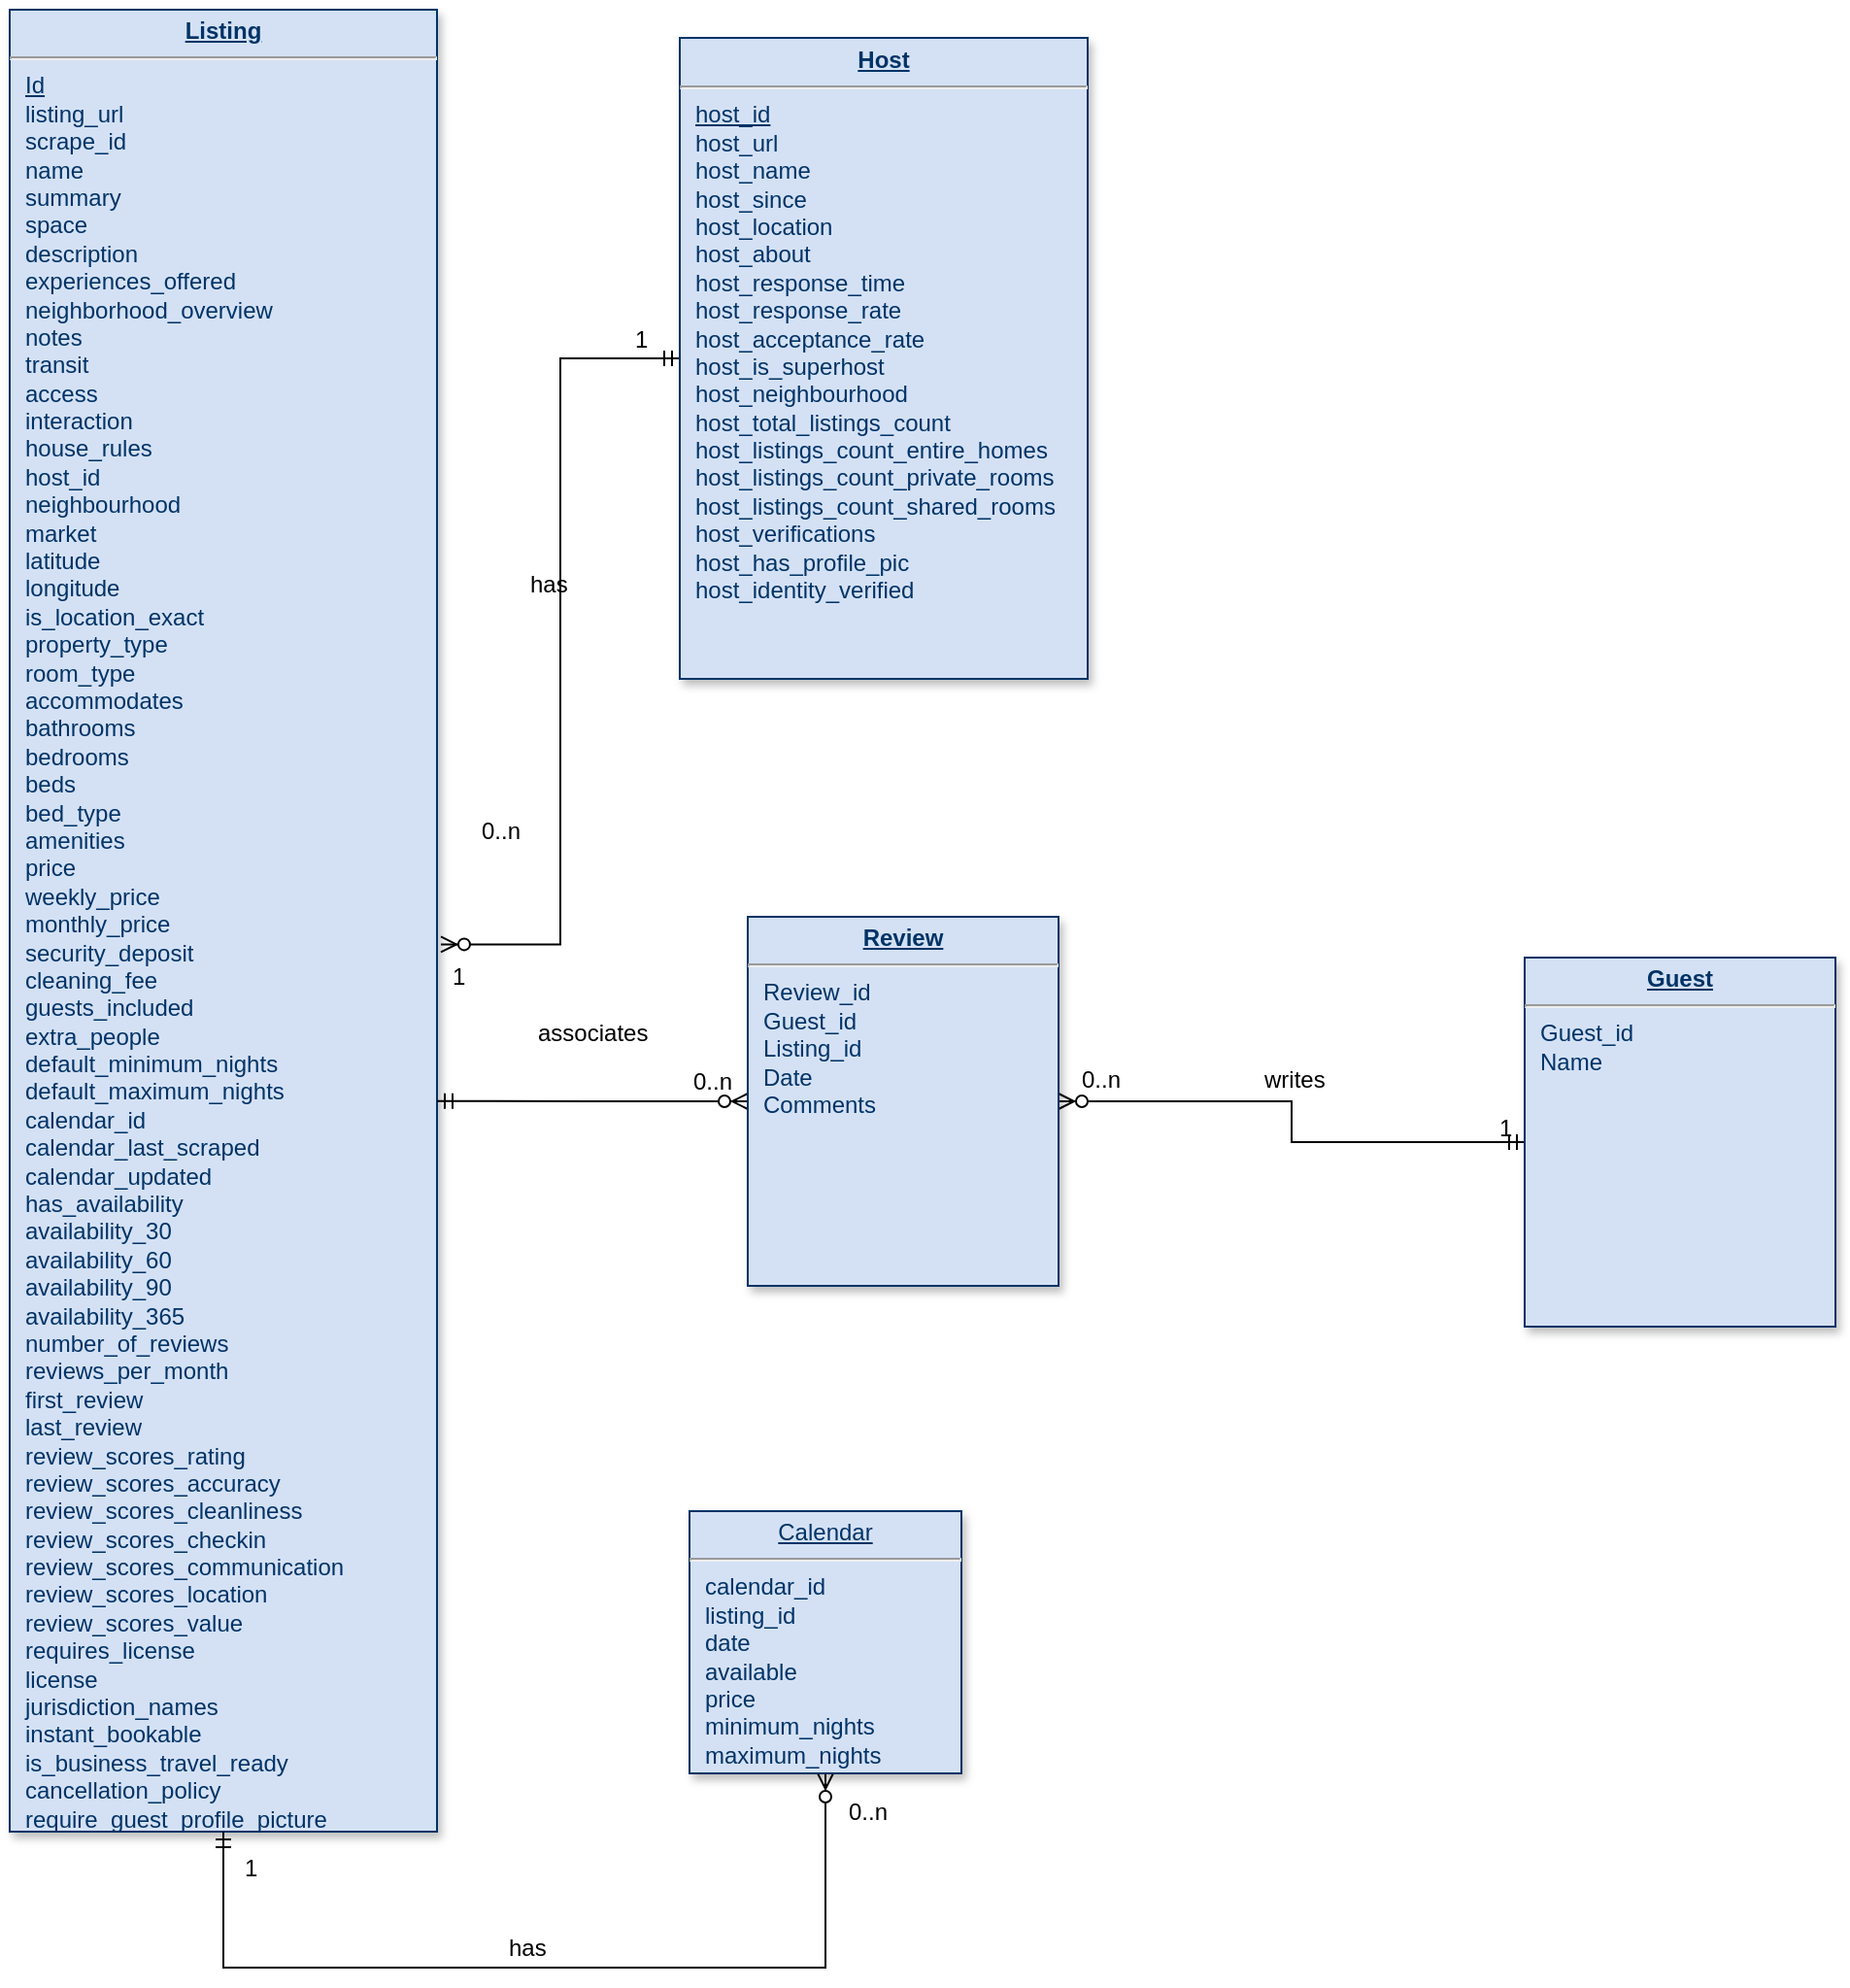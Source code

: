 <mxfile pages="1" version="11.2.2" type="github"><diagram name="Page-1" id="efa7a0a1-bf9b-a30e-e6df-94a7791c09e9"><mxGraphModel dx="1239" dy="192" grid="1" gridSize="10" guides="1" tooltips="1" connect="1" arrows="1" fold="1" page="1" pageScale="1" pageWidth="826" pageHeight="1169" background="#ffffff" math="0" shadow="0"><root><mxCell id="0"/><mxCell id="1" parent="0"/><mxCell id="lqqPhRJmZ2Nz2HQKzQpE-115" style="rounded=0;orthogonalLoop=1;jettySize=auto;html=1;entryX=1.009;entryY=0.513;entryDx=0;entryDy=0;entryPerimeter=0;edgeStyle=elbowEdgeStyle;startArrow=ERmandOne;startFill=0;endArrow=ERzeroToMany;endFill=1;" edge="1" parent="1" source="19" target="25"><mxGeometry relative="1" as="geometry"/></mxCell><mxCell id="19" value="&lt;p style=&quot;margin: 0px ; margin-top: 4px ; text-align: center ; text-decoration: underline&quot;&gt;&lt;strong&gt;Host&lt;/strong&gt;&lt;/p&gt;&lt;hr&gt;&lt;p style=&quot;margin: 0px ; margin-left: 8px&quot;&gt;&lt;u&gt;host_id&lt;/u&gt;&lt;/p&gt;&lt;p style=&quot;margin: 0px ; margin-left: 8px&quot;&gt;&lt;u&gt;&lt;/u&gt;&lt;/p&gt;&lt;p style=&quot;margin: 0px ; margin-left: 8px&quot;&gt;host_url&lt;/p&gt;&lt;p style=&quot;margin: 0px ; margin-left: 8px&quot;&gt;host_name&lt;/p&gt;&lt;p style=&quot;margin: 0px ; margin-left: 8px&quot;&gt;host_since&lt;/p&gt;&lt;p style=&quot;margin: 0px ; margin-left: 8px&quot;&gt;host_location&lt;/p&gt;&lt;p style=&quot;margin: 0px ; margin-left: 8px&quot;&gt;host_about&lt;/p&gt;&lt;p style=&quot;margin: 0px ; margin-left: 8px&quot;&gt;host_response_time&lt;/p&gt;&lt;p style=&quot;margin: 0px ; margin-left: 8px&quot;&gt;host_response_rate&lt;/p&gt;&lt;p style=&quot;margin: 0px ; margin-left: 8px&quot;&gt;host_acceptance_rate&lt;/p&gt;&lt;p style=&quot;margin: 0px ; margin-left: 8px&quot;&gt;host_is_superhost&lt;/p&gt;&lt;p style=&quot;margin: 0px ; margin-left: 8px&quot;&gt;host_neighbourhood&lt;/p&gt;&lt;p style=&quot;margin: 0px ; margin-left: 8px&quot;&gt;host_total_listings_count&lt;/p&gt;&lt;p style=&quot;margin: 0px ; margin-left: 8px&quot;&gt;host_listings_count_entire_homes&lt;/p&gt;&lt;p style=&quot;margin: 0px ; margin-left: 8px&quot;&gt;host_listings_count_private_rooms&lt;/p&gt;&lt;p style=&quot;margin: 0px ; margin-left: 8px&quot;&gt;host_listings_count_shared_rooms&lt;/p&gt;&lt;p style=&quot;margin: 0px ; margin-left: 8px&quot;&gt;host_verifications&lt;/p&gt;&lt;p style=&quot;margin: 0px ; margin-left: 8px&quot;&gt;host_has_profile_pic&lt;/p&gt;&lt;p style=&quot;margin: 0px ; margin-left: 8px&quot;&gt;host_identity_verified&lt;/p&gt;&lt;p style=&quot;margin: 0px ; margin-left: 8px&quot;&gt;&lt;br&gt;&lt;/p&gt;&lt;p style=&quot;margin: 0px ; margin-left: 8px&quot;&gt;&lt;br&gt;&lt;/p&gt;&lt;p style=&quot;margin: 0px ; margin-left: 8px&quot;&gt;&lt;br&gt;&lt;/p&gt;&lt;p style=&quot;margin: 0px ; margin-left: 8px&quot;&gt;&lt;br&gt;&lt;/p&gt;&lt;p style=&quot;margin: 0px ; margin-left: 8px&quot;&gt;&lt;br&gt;&lt;/p&gt;&lt;div&gt;&lt;br&gt;&lt;/div&gt;&lt;div&gt;&lt;br&gt;&lt;/div&gt;" style="verticalAlign=top;align=left;overflow=fill;fontSize=12;fontFamily=Helvetica;html=1;strokeColor=#003366;shadow=1;fillColor=#D4E1F5;fontColor=#003366" parent="1" vertex="1"><mxGeometry x="335" y="36.5" width="210" height="330" as="geometry"/></mxCell><mxCell id="25" value="&lt;p style=&quot;margin: 0px ; margin-top: 4px ; text-align: center ; text-decoration: underline&quot;&gt;&lt;strong&gt;Listing&lt;/strong&gt;&lt;/p&gt;&lt;hr&gt;&lt;p style=&quot;margin: 0px ; margin-left: 8px&quot;&gt;&lt;u&gt;Id&lt;/u&gt;&lt;/p&gt;&lt;p style=&quot;margin: 0px ; margin-left: 8px&quot;&gt;listing_url&lt;br&gt;&lt;/p&gt;&lt;p style=&quot;margin: 0px ; margin-left: 8px&quot;&gt;scrape_id&lt;br&gt;&lt;/p&gt;&lt;p style=&quot;margin: 0px ; margin-left: 8px&quot;&gt;name&lt;/p&gt;&lt;p style=&quot;margin: 0px ; margin-left: 8px&quot;&gt;&lt;span&gt;summary&lt;/span&gt;&lt;/p&gt;&lt;p style=&quot;margin: 0px ; margin-left: 8px&quot;&gt;&lt;span&gt;&lt;/span&gt;&lt;/p&gt;&lt;p style=&quot;margin: 0px ; margin-left: 8px&quot;&gt;space&lt;/p&gt;&lt;p style=&quot;margin: 0px ; margin-left: 8px&quot;&gt;description&lt;/p&gt;&lt;p style=&quot;margin: 0px ; margin-left: 8px&quot;&gt;experiences_offered&lt;/p&gt;&lt;p style=&quot;margin: 0px ; margin-left: 8px&quot;&gt;neighborhood_overview&lt;/p&gt;&lt;p style=&quot;margin: 0px ; margin-left: 8px&quot;&gt;notes&lt;/p&gt;&lt;p style=&quot;margin: 0px ; margin-left: 8px&quot;&gt;transit&lt;/p&gt;&lt;p style=&quot;margin: 0px ; margin-left: 8px&quot;&gt;access&lt;/p&gt;&lt;p style=&quot;margin: 0px ; margin-left: 8px&quot;&gt;interaction&lt;/p&gt;&lt;p style=&quot;margin: 0px ; margin-left: 8px&quot;&gt;house_rules&lt;/p&gt;&lt;p style=&quot;margin: 0px ; margin-left: 8px&quot;&gt;host_id&lt;/p&gt;&lt;p style=&quot;margin: 0px ; margin-left: 8px&quot;&gt;neighbourhood&lt;/p&gt;&lt;p style=&quot;margin: 0px ; margin-left: 8px&quot;&gt;market&lt;/p&gt;&lt;p style=&quot;margin: 0px ; margin-left: 8px&quot;&gt;latitude&lt;/p&gt;&lt;p style=&quot;margin: 0px ; margin-left: 8px&quot;&gt;longitude&lt;/p&gt;&lt;p style=&quot;margin: 0px ; margin-left: 8px&quot;&gt;is_location_exact&lt;/p&gt;&lt;p style=&quot;margin: 0px ; margin-left: 8px&quot;&gt;property_type&lt;/p&gt;&lt;p style=&quot;margin: 0px ; margin-left: 8px&quot;&gt;room_type&lt;/p&gt;&lt;p style=&quot;margin: 0px ; margin-left: 8px&quot;&gt;accommodates&lt;/p&gt;&lt;p style=&quot;margin: 0px ; margin-left: 8px&quot;&gt;bathrooms&lt;/p&gt;&lt;p style=&quot;margin: 0px ; margin-left: 8px&quot;&gt;bedrooms&lt;/p&gt;&lt;p style=&quot;margin: 0px ; margin-left: 8px&quot;&gt;beds&lt;/p&gt;&lt;p style=&quot;margin: 0px ; margin-left: 8px&quot;&gt;bed_type&lt;/p&gt;&lt;p style=&quot;margin: 0px ; margin-left: 8px&quot;&gt;amenities&lt;/p&gt;&lt;p style=&quot;margin: 0px ; margin-left: 8px&quot;&gt;price&lt;/p&gt;&lt;p style=&quot;margin: 0px ; margin-left: 8px&quot;&gt;weekly_price&lt;/p&gt;&lt;p style=&quot;margin: 0px ; margin-left: 8px&quot;&gt;monthly_price&lt;/p&gt;&lt;p style=&quot;margin: 0px ; margin-left: 8px&quot;&gt;security_deposit&lt;/p&gt;&lt;p style=&quot;margin: 0px ; margin-left: 8px&quot;&gt;cleaning_fee&lt;/p&gt;&lt;p style=&quot;margin: 0px ; margin-left: 8px&quot;&gt;guests_included&lt;/p&gt;&lt;p style=&quot;margin: 0px ; margin-left: 8px&quot;&gt;extra_people&lt;/p&gt;&lt;p style=&quot;margin: 0px ; margin-left: 8px&quot;&gt;default_minimum_nights&lt;/p&gt;&lt;p style=&quot;margin: 0px ; margin-left: 8px&quot;&gt;default_maximum_nights&lt;/p&gt;&lt;p style=&quot;margin: 0px ; margin-left: 8px&quot;&gt;calendar_id&lt;br&gt;&lt;/p&gt;&lt;p style=&quot;margin: 0px ; margin-left: 8px&quot;&gt;calendar_last_scraped&lt;/p&gt;&lt;p style=&quot;margin: 0px ; margin-left: 8px&quot;&gt;calendar_updated&lt;/p&gt;&lt;p style=&quot;margin: 0px ; margin-left: 8px&quot;&gt;has_availability&lt;/p&gt;&lt;p style=&quot;margin: 0px ; margin-left: 8px&quot;&gt;availability_30&lt;/p&gt;&lt;p style=&quot;margin: 0px ; margin-left: 8px&quot;&gt;availability_60&lt;/p&gt;&lt;p style=&quot;margin: 0px ; margin-left: 8px&quot;&gt;availability_90&lt;/p&gt;&lt;p style=&quot;margin: 0px ; margin-left: 8px&quot;&gt;availability_365&lt;/p&gt;&lt;p style=&quot;margin: 0px ; margin-left: 8px&quot;&gt;number_of_reviews&lt;br&gt;&lt;/p&gt;&lt;p style=&quot;margin: 0px ; margin-left: 8px&quot;&gt;reviews_per_month&lt;/p&gt;&lt;p style=&quot;margin: 0px ; margin-left: 8px&quot;&gt;first_review&lt;/p&gt;&lt;p style=&quot;margin: 0px ; margin-left: 8px&quot;&gt;last_review&lt;/p&gt;&lt;p style=&quot;margin: 0px ; margin-left: 8px&quot;&gt;review_scores_rating&lt;/p&gt;&lt;p style=&quot;margin: 0px ; margin-left: 8px&quot;&gt;review_scores_accuracy&lt;/p&gt;&lt;p style=&quot;margin: 0px ; margin-left: 8px&quot;&gt;review_scores_cleanliness&lt;/p&gt;&lt;p style=&quot;margin: 0px ; margin-left: 8px&quot;&gt;review_scores_checkin&lt;/p&gt;&lt;p style=&quot;margin: 0px ; margin-left: 8px&quot;&gt;review_scores_communication&lt;/p&gt;&lt;p style=&quot;margin: 0px ; margin-left: 8px&quot;&gt;review_scores_location&lt;/p&gt;&lt;p style=&quot;margin: 0px ; margin-left: 8px&quot;&gt;review_scores_value&lt;/p&gt;&lt;p style=&quot;margin: 0px ; margin-left: 8px&quot;&gt;requires_license&lt;/p&gt;&lt;p style=&quot;margin: 0px ; margin-left: 8px&quot;&gt;license&lt;/p&gt;&lt;p style=&quot;margin: 0px ; margin-left: 8px&quot;&gt;jurisdiction_names&lt;/p&gt;&lt;p style=&quot;margin: 0px ; margin-left: 8px&quot;&gt;instant_bookable&lt;/p&gt;&lt;p style=&quot;margin: 0px ; margin-left: 8px&quot;&gt;is_business_travel_ready&lt;/p&gt;&lt;p style=&quot;margin: 0px ; margin-left: 8px&quot;&gt;cancellation_policy&lt;/p&gt;&lt;p style=&quot;margin: 0px ; margin-left: 8px&quot;&gt;require_guest_profile_picture&lt;/p&gt;&lt;p style=&quot;margin: 0px ; margin-left: 8px&quot;&gt;require_guest_phone_verification&lt;/p&gt;&lt;div&gt;&lt;br&gt;&lt;/div&gt;&lt;div&gt;&lt;br&gt;&lt;/div&gt;&lt;div&gt;&lt;br&gt;&lt;/div&gt;&lt;div&gt;&lt;br&gt;&lt;/div&gt;&lt;p style=&quot;margin: 0px ; margin-left: 8px&quot;&gt;&lt;br&gt;&lt;/p&gt;&lt;div&gt;&lt;br&gt;&lt;/div&gt;&lt;p style=&quot;margin: 0px ; margin-left: 8px&quot;&gt;&lt;br&gt;&lt;/p&gt;&lt;div&gt;&lt;br&gt;&lt;/div&gt;&lt;div&gt;&lt;br&gt;&lt;/div&gt;&lt;div&gt;&lt;br&gt;&lt;/div&gt;&lt;div&gt;&lt;br&gt;&lt;/div&gt;&lt;div&gt;&lt;br&gt;&lt;/div&gt;&lt;div&gt;&lt;br&gt;&lt;/div&gt;&lt;div&gt;&lt;br&gt;&lt;/div&gt;&lt;div&gt;&lt;br&gt;&lt;/div&gt;&lt;div&gt;&lt;br&gt;&lt;/div&gt;&lt;div&gt;&lt;br&gt;&lt;/div&gt;&lt;p style=&quot;margin: 0px ; margin-left: 8px&quot;&gt;&lt;br&gt;&lt;/p&gt;&lt;div&gt;&lt;br&gt;&lt;/div&gt;&lt;div&gt;&lt;br&gt;&lt;/div&gt;&lt;div&gt;&lt;br&gt;&lt;/div&gt;&lt;div&gt;&lt;br&gt;&lt;/div&gt;&lt;div&gt;&lt;br&gt;&lt;/div&gt;&lt;div&gt;&lt;br&gt;&lt;/div&gt;&lt;div&gt;&lt;br&gt;&lt;/div&gt;&lt;div&gt;&lt;br&gt;&lt;/div&gt;&lt;div&gt;&lt;br&gt;&lt;/div&gt;&lt;div&gt;&lt;br&gt;&lt;/div&gt;&lt;div&gt;&lt;br&gt;&lt;/div&gt;&lt;div&gt;&lt;br&gt;&lt;/div&gt;&lt;p style=&quot;margin: 0px ; margin-left: 8px&quot;&gt;&lt;br&gt;&lt;/p&gt;&lt;p style=&quot;margin: 0px ; margin-left: 8px&quot;&gt;&lt;br&gt;&lt;/p&gt;&lt;p style=&quot;margin: 0px ; margin-left: 8px&quot;&gt;&lt;br&gt;&lt;/p&gt;&lt;p style=&quot;margin: 0px ; margin-left: 8px&quot;&gt;&lt;br&gt;&lt;/p&gt;&lt;p style=&quot;margin: 0px ; margin-left: 8px&quot;&gt;&lt;br&gt;&lt;/p&gt;&lt;p style=&quot;margin: 0px ; margin-left: 8px&quot;&gt;&lt;br&gt;&lt;/p&gt;&lt;div&gt;&lt;br&gt;&lt;/div&gt;&lt;div&gt;&lt;br&gt;&lt;/div&gt;&lt;p style=&quot;margin: 0px ; margin-left: 8px&quot;&gt;&lt;br&gt;&lt;/p&gt;&lt;p style=&quot;margin: 0px ; margin-left: 8px&quot;&gt;&lt;br&gt;&lt;/p&gt;&lt;p style=&quot;margin: 0px ; margin-left: 8px&quot;&gt;&lt;br&gt;&lt;/p&gt;&lt;div&gt;&lt;br&gt;&lt;/div&gt;&lt;p style=&quot;margin: 0px ; margin-left: 8px&quot;&gt;&lt;br&gt;&lt;/p&gt;&lt;p style=&quot;margin: 0px ; margin-left: 8px&quot;&gt;&lt;br&gt;&lt;/p&gt;&lt;div&gt;&lt;br&gt;&lt;/div&gt;&lt;div&gt;&lt;br&gt;&lt;/div&gt;&lt;p style=&quot;margin: 0px ; margin-left: 8px&quot;&gt;&lt;br&gt;&lt;/p&gt;&lt;div&gt;&lt;br&gt;&lt;/div&gt;&lt;p style=&quot;margin: 0px ; margin-left: 8px&quot;&gt;&lt;br&gt;&lt;/p&gt;&lt;div&gt;&lt;br&gt;&lt;/div&gt;&lt;div&gt;&lt;br&gt;&lt;/div&gt;&lt;div&gt;&lt;br&gt;&lt;/div&gt;&lt;p style=&quot;margin: 0px ; margin-left: 8px&quot;&gt;&lt;br&gt;&lt;/p&gt;&lt;div&gt;&lt;br&gt;&lt;/div&gt;&lt;div&gt;&lt;span&gt;&lt;br&gt;&lt;/span&gt;&lt;/div&gt;&lt;p style=&quot;margin: 0px ; margin-left: 8px&quot;&gt;&lt;br&gt;&lt;/p&gt;&lt;div&gt;&lt;br&gt;&lt;/div&gt;&lt;p style=&quot;margin: 0px ; margin-left: 8px&quot;&gt;&lt;br&gt;&lt;/p&gt;" style="verticalAlign=top;align=left;overflow=fill;fontSize=12;fontFamily=Helvetica;html=1;strokeColor=#003366;shadow=1;fillColor=#D4E1F5;fontColor=#003366" parent="1" vertex="1"><mxGeometry x="-10" y="22" width="220" height="938" as="geometry"/></mxCell><mxCell id="lqqPhRJmZ2Nz2HQKzQpE-125" style="edgeStyle=elbowEdgeStyle;rounded=0;orthogonalLoop=1;jettySize=auto;html=1;entryX=1;entryY=0.5;entryDx=0;entryDy=0;startArrow=ERmandOne;startFill=0;endArrow=ERzeroToMany;endFill=1;" edge="1" parent="1" source="35" target="lqqPhRJmZ2Nz2HQKzQpE-124"><mxGeometry relative="1" as="geometry"/></mxCell><mxCell id="35" value="&lt;p style=&quot;margin: 0px ; margin-top: 4px ; text-align: center ; text-decoration: underline&quot;&gt;&lt;strong&gt;Guest&lt;/strong&gt;&lt;/p&gt;&lt;hr&gt;&lt;p style=&quot;margin: 0px ; margin-left: 8px&quot;&gt;Guest_id&lt;/p&gt;&lt;p style=&quot;margin: 0px ; margin-left: 8px&quot;&gt;Name&lt;/p&gt;&lt;p style=&quot;margin: 0px ; margin-left: 8px&quot;&gt;&lt;br&gt;&lt;/p&gt;" style="verticalAlign=top;align=left;overflow=fill;fontSize=12;fontFamily=Helvetica;html=1;strokeColor=#003366;shadow=1;fillColor=#D4E1F5;fontColor=#003366" parent="1" vertex="1"><mxGeometry x="770" y="510.0" width="160" height="190" as="geometry"/></mxCell><mxCell id="lqqPhRJmZ2Nz2HQKzQpE-117" style="edgeStyle=elbowEdgeStyle;rounded=0;orthogonalLoop=1;jettySize=auto;html=1;entryX=0.5;entryY=1;entryDx=0;entryDy=0;startArrow=ERzeroToMany;startFill=1;endArrow=ERmandOne;endFill=0;" edge="1" parent="1" source="lqqPhRJmZ2Nz2HQKzQpE-114" target="25"><mxGeometry relative="1" as="geometry"><Array as="points"><mxPoint x="100" y="1030"/><mxPoint x="105" y="900"/></Array></mxGeometry></mxCell><mxCell id="lqqPhRJmZ2Nz2HQKzQpE-114" value="&lt;p style=&quot;margin: 0px ; margin-top: 4px ; text-align: center ; text-decoration: underline&quot;&gt;&lt;span style=&quot;text-align: left&quot;&gt;Calendar&lt;/span&gt;&lt;br&gt;&lt;/p&gt;&lt;hr&gt;&lt;p style=&quot;margin: 0px 0px 0px 8px&quot;&gt;calendar_id&lt;br&gt;&lt;/p&gt;&lt;p style=&quot;margin: 0px 0px 0px 8px&quot;&gt;listing_id&lt;/p&gt;&lt;p style=&quot;margin: 0px 0px 0px 8px&quot;&gt;date&lt;/p&gt;&lt;p style=&quot;margin: 0px 0px 0px 8px&quot;&gt;available&lt;/p&gt;&lt;p style=&quot;margin: 0px 0px 0px 8px&quot;&gt;price&lt;/p&gt;&lt;p style=&quot;margin: 0px 0px 0px 8px&quot;&gt;minimum_nights&lt;/p&gt;&lt;p style=&quot;margin: 0px 0px 0px 8px&quot;&gt;maximum_nights&lt;/p&gt;&lt;p style=&quot;margin: 0px 0px 0px 8px&quot;&gt;&lt;br&gt;&lt;/p&gt;&lt;div&gt;&lt;br&gt;&lt;/div&gt;&lt;div&gt;&lt;br&gt;&lt;/div&gt;" style="verticalAlign=top;align=left;overflow=fill;fontSize=12;fontFamily=Helvetica;html=1;strokeColor=#003366;shadow=1;fillColor=#D4E1F5;fontColor=#003366" vertex="1" parent="1"><mxGeometry x="340" y="795" width="140" height="135" as="geometry"/></mxCell><mxCell id="lqqPhRJmZ2Nz2HQKzQpE-116" value="has" style="text;html=1;resizable=0;points=[];autosize=1;align=left;verticalAlign=top;spacingTop=-4;" vertex="1" parent="1"><mxGeometry x="256" y="308" width="30" height="20" as="geometry"/></mxCell><mxCell id="lqqPhRJmZ2Nz2HQKzQpE-118" value="has" style="text;html=1;resizable=0;points=[];autosize=1;align=left;verticalAlign=top;spacingTop=-4;" vertex="1" parent="1"><mxGeometry x="245" y="1010" width="30" height="20" as="geometry"/></mxCell><mxCell id="lqqPhRJmZ2Nz2HQKzQpE-119" value="0..n" style="text;html=1;resizable=0;points=[];autosize=1;align=left;verticalAlign=top;spacingTop=-4;" vertex="1" parent="1"><mxGeometry x="231" y="435" width="40" height="20" as="geometry"/></mxCell><mxCell id="lqqPhRJmZ2Nz2HQKzQpE-120" value="1" style="text;html=1;resizable=0;points=[];autosize=1;align=left;verticalAlign=top;spacingTop=-4;" vertex="1" parent="1"><mxGeometry x="310" y="182" width="20" height="20" as="geometry"/></mxCell><mxCell id="lqqPhRJmZ2Nz2HQKzQpE-129" style="edgeStyle=elbowEdgeStyle;rounded=0;orthogonalLoop=1;jettySize=auto;html=1;entryX=1;entryY=0.599;entryDx=0;entryDy=0;entryPerimeter=0;startArrow=ERzeroToMany;startFill=1;endArrow=ERmandOne;endFill=0;" edge="1" parent="1" source="lqqPhRJmZ2Nz2HQKzQpE-124" target="25"><mxGeometry relative="1" as="geometry"/></mxCell><mxCell id="lqqPhRJmZ2Nz2HQKzQpE-124" value="&lt;p style=&quot;margin: 0px ; margin-top: 4px ; text-align: center ; text-decoration: underline&quot;&gt;&lt;strong&gt;Review&lt;/strong&gt;&lt;/p&gt;&lt;hr&gt;&lt;p style=&quot;margin: 0px ; margin-left: 8px&quot;&gt;Review_id&lt;/p&gt;&lt;p style=&quot;margin: 0px ; margin-left: 8px&quot;&gt;Guest_id&lt;/p&gt;&lt;p style=&quot;margin: 0px ; margin-left: 8px&quot;&gt;Listing_id&lt;/p&gt;&lt;p style=&quot;margin: 0px ; margin-left: 8px&quot;&gt;Date&lt;/p&gt;&lt;p style=&quot;margin: 0px ; margin-left: 8px&quot;&gt;Comments&lt;/p&gt;&lt;p style=&quot;margin: 0px ; margin-left: 8px&quot;&gt;&lt;br&gt;&lt;/p&gt;" style="verticalAlign=top;align=left;overflow=fill;fontSize=12;fontFamily=Helvetica;html=1;strokeColor=#003366;shadow=1;fillColor=#D4E1F5;fontColor=#003366" vertex="1" parent="1"><mxGeometry x="370" y="489.0" width="160" height="190" as="geometry"/></mxCell><mxCell id="lqqPhRJmZ2Nz2HQKzQpE-126" value="0..n" style="text;html=1;resizable=0;points=[];autosize=1;align=left;verticalAlign=top;spacingTop=-4;" vertex="1" parent="1"><mxGeometry x="540" y="563" width="40" height="20" as="geometry"/></mxCell><mxCell id="lqqPhRJmZ2Nz2HQKzQpE-127" value="1" style="text;html=1;resizable=0;points=[];autosize=1;align=left;verticalAlign=top;spacingTop=-4;" vertex="1" parent="1"><mxGeometry x="755" y="588" width="20" height="20" as="geometry"/></mxCell><mxCell id="lqqPhRJmZ2Nz2HQKzQpE-128" value="writes" style="text;html=1;resizable=0;points=[];autosize=1;align=left;verticalAlign=top;spacingTop=-4;" vertex="1" parent="1"><mxGeometry x="634" y="563" width="50" height="20" as="geometry"/></mxCell><mxCell id="lqqPhRJmZ2Nz2HQKzQpE-130" value="associates" style="text;html=1;resizable=0;points=[];autosize=1;align=left;verticalAlign=top;spacingTop=-4;" vertex="1" parent="1"><mxGeometry x="260" y="539" width="70" height="20" as="geometry"/></mxCell><mxCell id="lqqPhRJmZ2Nz2HQKzQpE-131" value="0..n" style="text;html=1;resizable=0;points=[];autosize=1;align=left;verticalAlign=top;spacingTop=-4;" vertex="1" parent="1"><mxGeometry x="340" y="564" width="40" height="20" as="geometry"/></mxCell><mxCell id="lqqPhRJmZ2Nz2HQKzQpE-132" value="1" style="text;html=1;resizable=0;points=[];autosize=1;align=left;verticalAlign=top;spacingTop=-4;" vertex="1" parent="1"><mxGeometry x="216" y="510" width="20" height="20" as="geometry"/></mxCell><mxCell id="lqqPhRJmZ2Nz2HQKzQpE-134" value="1" style="text;html=1;resizable=0;points=[];autosize=1;align=left;verticalAlign=top;spacingTop=-4;" vertex="1" parent="1"><mxGeometry x="109" y="969" width="20" height="20" as="geometry"/></mxCell><mxCell id="lqqPhRJmZ2Nz2HQKzQpE-135" value="0..n" style="text;html=1;resizable=0;points=[];autosize=1;align=left;verticalAlign=top;spacingTop=-4;" vertex="1" parent="1"><mxGeometry x="420" y="940" width="40" height="20" as="geometry"/></mxCell></root></mxGraphModel></diagram></mxfile>